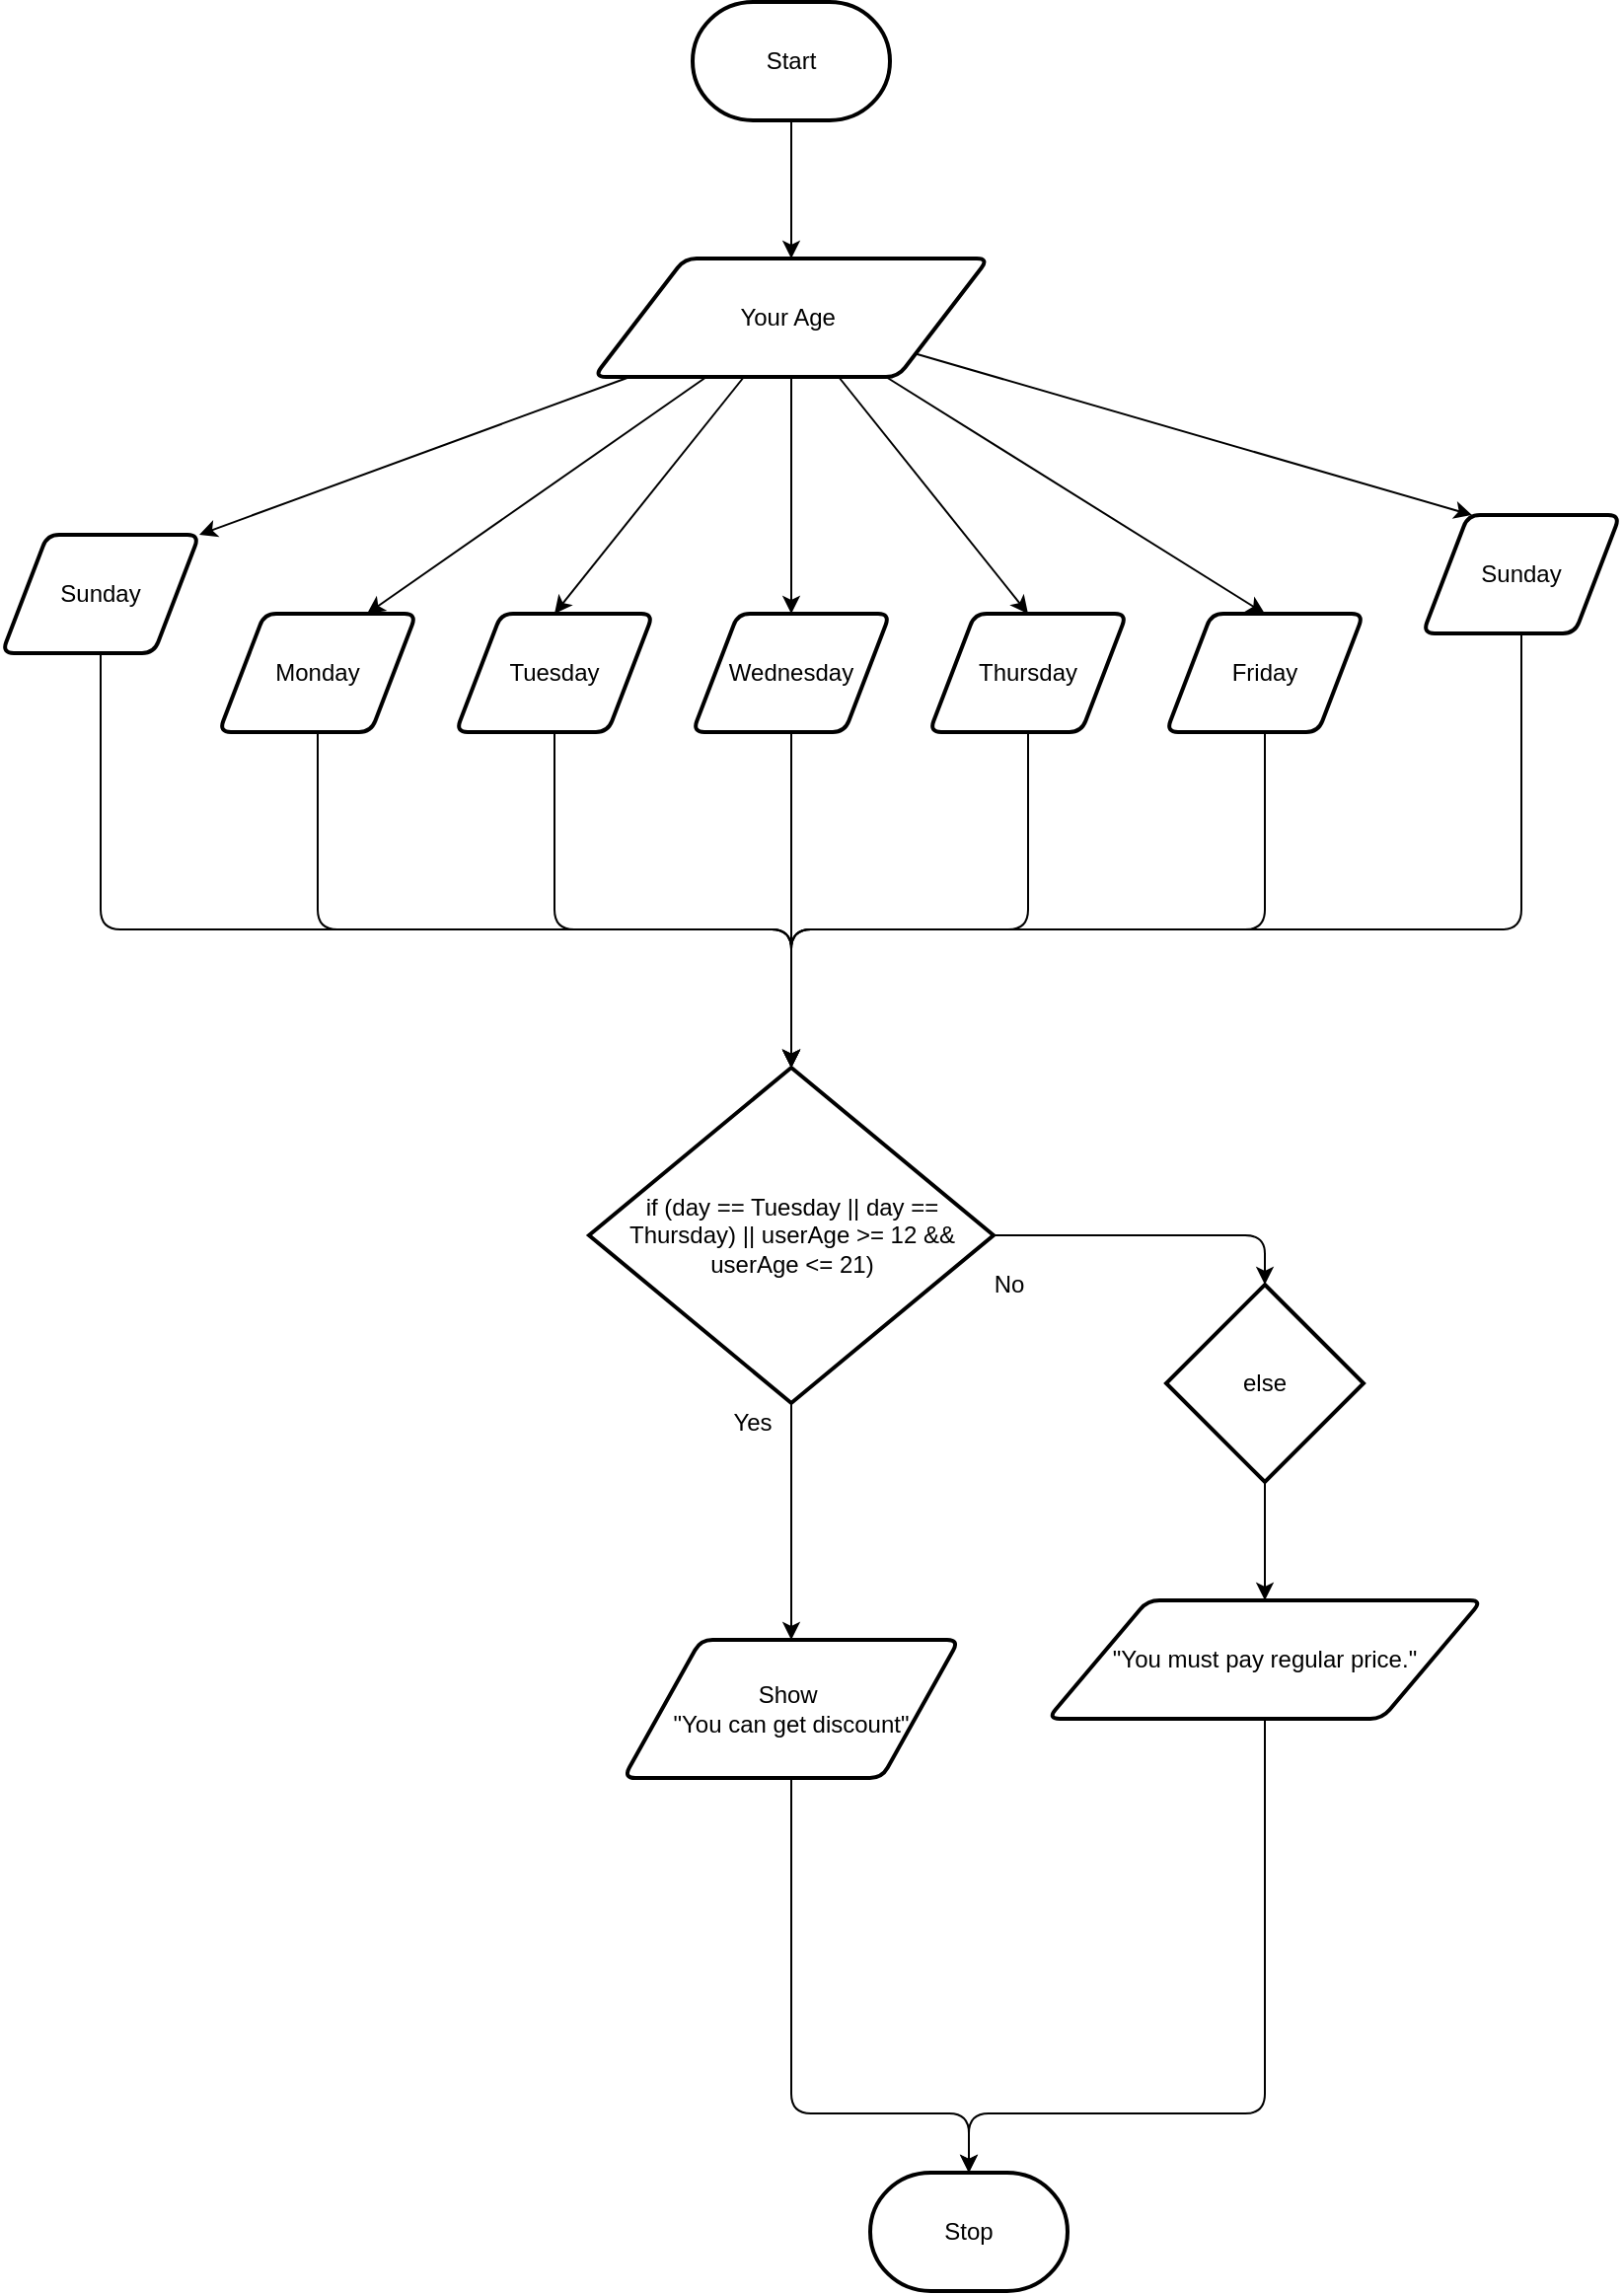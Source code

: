 <mxfile>
    <diagram id="HIP3nbAZw_EuaXWnEj3U" name="Page-1">
        <mxGraphModel dx="3187" dy="1363" grid="1" gridSize="10" guides="1" tooltips="1" connect="1" arrows="1" fold="1" page="1" pageScale="1" pageWidth="850" pageHeight="1100" math="0" shadow="0">
            <root>
                <mxCell id="0"/>
                <mxCell id="1" parent="0"/>
                <mxCell id="5" value="" style="edgeStyle=none;html=1;fontColor=#000000;" edge="1" parent="1" source="2" target="4">
                    <mxGeometry relative="1" as="geometry"/>
                </mxCell>
                <mxCell id="2" value="&lt;font&gt;Start&lt;/font&gt;" style="strokeWidth=2;html=1;shape=mxgraph.flowchart.terminator;whiteSpace=wrap;fontColor=#000000;" parent="1" vertex="1">
                    <mxGeometry x="180" y="130" width="100" height="60" as="geometry"/>
                </mxCell>
                <mxCell id="3" value="&lt;font&gt;Stop&lt;/font&gt;" style="strokeWidth=2;html=1;shape=mxgraph.flowchart.terminator;whiteSpace=wrap;fontColor=#000000;" parent="1" vertex="1">
                    <mxGeometry x="270" y="1230" width="100" height="60" as="geometry"/>
                </mxCell>
                <mxCell id="16" style="edgeStyle=none;html=1;entryX=1;entryY=0;entryDx=0;entryDy=0;fontColor=#000000;" edge="1" parent="1" source="4" target="9">
                    <mxGeometry relative="1" as="geometry"/>
                </mxCell>
                <mxCell id="17" style="edgeStyle=none;html=1;entryX=0.25;entryY=0;entryDx=0;entryDy=0;fontColor=#000000;" edge="1" parent="1" source="4" target="15">
                    <mxGeometry relative="1" as="geometry"/>
                </mxCell>
                <mxCell id="18" style="edgeStyle=none;html=1;entryX=0.75;entryY=0;entryDx=0;entryDy=0;fontColor=#000000;" edge="1" parent="1" source="4" target="10">
                    <mxGeometry relative="1" as="geometry"/>
                </mxCell>
                <mxCell id="19" style="edgeStyle=none;html=1;entryX=0.5;entryY=0;entryDx=0;entryDy=0;fontColor=#000000;" edge="1" parent="1" source="4" target="14">
                    <mxGeometry relative="1" as="geometry"/>
                </mxCell>
                <mxCell id="20" style="edgeStyle=none;html=1;entryX=0.5;entryY=0;entryDx=0;entryDy=0;fontColor=#000000;" edge="1" parent="1" source="4" target="11">
                    <mxGeometry relative="1" as="geometry"/>
                </mxCell>
                <mxCell id="21" style="edgeStyle=none;html=1;entryX=0.5;entryY=0;entryDx=0;entryDy=0;fontColor=#000000;" edge="1" parent="1" source="4" target="13">
                    <mxGeometry relative="1" as="geometry"/>
                </mxCell>
                <mxCell id="22" style="edgeStyle=none;html=1;entryX=0.5;entryY=0;entryDx=0;entryDy=0;fontColor=#000000;" edge="1" parent="1" source="4" target="12">
                    <mxGeometry relative="1" as="geometry"/>
                </mxCell>
                <mxCell id="4" value="&lt;font&gt;Your Age&amp;nbsp;&lt;/font&gt;" style="shape=parallelogram;html=1;strokeWidth=2;perimeter=parallelogramPerimeter;whiteSpace=wrap;rounded=1;arcSize=12;size=0.23;fontColor=#000000;" vertex="1" parent="1">
                    <mxGeometry x="130" y="260" width="200" height="60" as="geometry"/>
                </mxCell>
                <mxCell id="24" style="edgeStyle=none;html=1;entryX=0.5;entryY=0;entryDx=0;entryDy=0;entryPerimeter=0;fontColor=#000000;" edge="1" parent="1" source="9" target="33">
                    <mxGeometry relative="1" as="geometry">
                        <mxPoint x="230" y="690" as="targetPoint"/>
                        <Array as="points">
                            <mxPoint x="-120" y="600"/>
                            <mxPoint x="230" y="600"/>
                        </Array>
                    </mxGeometry>
                </mxCell>
                <mxCell id="9" value="Sunday" style="shape=parallelogram;html=1;strokeWidth=2;perimeter=parallelogramPerimeter;whiteSpace=wrap;rounded=1;arcSize=12;size=0.23;fontColor=#000000;" vertex="1" parent="1">
                    <mxGeometry x="-170" y="400" width="100" height="60" as="geometry"/>
                </mxCell>
                <mxCell id="25" style="edgeStyle=none;html=1;entryX=0.5;entryY=0;entryDx=0;entryDy=0;entryPerimeter=0;fontColor=#000000;" edge="1" parent="1" source="10" target="33">
                    <mxGeometry relative="1" as="geometry">
                        <mxPoint x="230" y="690" as="targetPoint"/>
                        <Array as="points">
                            <mxPoint x="-10" y="600"/>
                            <mxPoint x="230" y="600"/>
                        </Array>
                    </mxGeometry>
                </mxCell>
                <mxCell id="10" value="Monday" style="shape=parallelogram;html=1;strokeWidth=2;perimeter=parallelogramPerimeter;whiteSpace=wrap;rounded=1;arcSize=12;size=0.23;fontColor=#000000;" vertex="1" parent="1">
                    <mxGeometry x="-60" y="440" width="100" height="60" as="geometry"/>
                </mxCell>
                <mxCell id="26" style="edgeStyle=none;html=1;entryX=0.5;entryY=0;entryDx=0;entryDy=0;entryPerimeter=0;fontColor=#000000;" edge="1" parent="1" source="11" target="33">
                    <mxGeometry relative="1" as="geometry">
                        <mxPoint x="230.0" y="640" as="targetPoint"/>
                        <Array as="points">
                            <mxPoint x="110" y="600"/>
                            <mxPoint x="230" y="600"/>
                        </Array>
                    </mxGeometry>
                </mxCell>
                <mxCell id="11" value="Tuesday" style="shape=parallelogram;html=1;strokeWidth=2;perimeter=parallelogramPerimeter;whiteSpace=wrap;rounded=1;arcSize=12;size=0.23;fontColor=#000000;" vertex="1" parent="1">
                    <mxGeometry x="60" y="440" width="100" height="60" as="geometry"/>
                </mxCell>
                <mxCell id="34" style="edgeStyle=none;html=1;entryX=0.5;entryY=0;entryDx=0;entryDy=0;entryPerimeter=0;fontColor=#000000;" edge="1" parent="1" source="12" target="33">
                    <mxGeometry relative="1" as="geometry"/>
                </mxCell>
                <mxCell id="12" value="Wednesday" style="shape=parallelogram;html=1;strokeWidth=2;perimeter=parallelogramPerimeter;whiteSpace=wrap;rounded=1;arcSize=12;size=0.23;fontColor=#000000;" vertex="1" parent="1">
                    <mxGeometry x="180" y="440" width="100" height="60" as="geometry"/>
                </mxCell>
                <mxCell id="37" style="edgeStyle=none;html=1;entryX=0.5;entryY=0;entryDx=0;entryDy=0;entryPerimeter=0;fontColor=#000000;" edge="1" parent="1" source="13" target="33">
                    <mxGeometry relative="1" as="geometry">
                        <Array as="points">
                            <mxPoint x="350" y="600"/>
                            <mxPoint x="230" y="600"/>
                        </Array>
                    </mxGeometry>
                </mxCell>
                <mxCell id="13" value="Thursday" style="shape=parallelogram;html=1;strokeWidth=2;perimeter=parallelogramPerimeter;whiteSpace=wrap;rounded=1;arcSize=12;size=0.23;fontColor=#000000;" vertex="1" parent="1">
                    <mxGeometry x="300" y="440" width="100" height="60" as="geometry"/>
                </mxCell>
                <mxCell id="36" style="edgeStyle=none;html=1;entryX=0.5;entryY=0;entryDx=0;entryDy=0;entryPerimeter=0;fontColor=#000000;" edge="1" parent="1" source="14" target="33">
                    <mxGeometry relative="1" as="geometry">
                        <Array as="points">
                            <mxPoint x="470" y="600"/>
                            <mxPoint x="230" y="600"/>
                        </Array>
                    </mxGeometry>
                </mxCell>
                <mxCell id="14" value="Friday" style="shape=parallelogram;html=1;strokeWidth=2;perimeter=parallelogramPerimeter;whiteSpace=wrap;rounded=1;arcSize=12;size=0.23;fontColor=#000000;" vertex="1" parent="1">
                    <mxGeometry x="420" y="440" width="100" height="60" as="geometry"/>
                </mxCell>
                <mxCell id="35" style="edgeStyle=none;html=1;entryX=0.5;entryY=0;entryDx=0;entryDy=0;entryPerimeter=0;fontColor=#000000;" edge="1" parent="1" source="15" target="33">
                    <mxGeometry relative="1" as="geometry">
                        <Array as="points">
                            <mxPoint x="600" y="600"/>
                            <mxPoint x="230" y="600"/>
                        </Array>
                    </mxGeometry>
                </mxCell>
                <mxCell id="15" value="Sunday" style="shape=parallelogram;html=1;strokeWidth=2;perimeter=parallelogramPerimeter;whiteSpace=wrap;rounded=1;arcSize=12;size=0.23;fontColor=#000000;" vertex="1" parent="1">
                    <mxGeometry x="550" y="390" width="100" height="60" as="geometry"/>
                </mxCell>
                <mxCell id="41" style="edgeStyle=none;html=1;fontColor=#000000;entryX=0.5;entryY=0;entryDx=0;entryDy=0;" edge="1" parent="1" source="33" target="43">
                    <mxGeometry relative="1" as="geometry">
                        <mxPoint x="230" y="920" as="targetPoint"/>
                    </mxGeometry>
                </mxCell>
                <mxCell id="44" style="edgeStyle=none;html=1;fontColor=#000000;entryX=0.5;entryY=0;entryDx=0;entryDy=0;entryPerimeter=0;" edge="1" parent="1" source="33" target="45">
                    <mxGeometry relative="1" as="geometry">
                        <mxPoint x="440" y="780" as="targetPoint"/>
                        <Array as="points">
                            <mxPoint x="470" y="755"/>
                        </Array>
                    </mxGeometry>
                </mxCell>
                <mxCell id="33" value="&lt;font&gt;if (day == Tuesday || day == Thursday) || userAge &amp;gt;= 12 &amp;amp;&amp;amp; userAge &amp;lt;= 21)&lt;/font&gt;" style="strokeWidth=2;html=1;shape=mxgraph.flowchart.decision;whiteSpace=wrap;fontColor=#000000;" vertex="1" parent="1">
                    <mxGeometry x="127.5" y="670" width="205" height="170" as="geometry"/>
                </mxCell>
                <mxCell id="40" value="&lt;font&gt;No&lt;/font&gt;" style="text;html=1;align=center;verticalAlign=middle;resizable=0;points=[];autosize=1;strokeColor=none;fillColor=none;fontColor=#000000;" vertex="1" parent="1">
                    <mxGeometry x="320" y="765" width="40" height="30" as="geometry"/>
                </mxCell>
                <mxCell id="42" value="&lt;font&gt;Yes&lt;/font&gt;" style="text;html=1;align=center;verticalAlign=middle;resizable=0;points=[];autosize=1;strokeColor=none;fillColor=none;fontColor=#000000;" vertex="1" parent="1">
                    <mxGeometry x="190" y="835" width="40" height="30" as="geometry"/>
                </mxCell>
                <mxCell id="48" style="edgeStyle=none;html=1;entryX=0.5;entryY=0;entryDx=0;entryDy=0;entryPerimeter=0;fontColor=#000000;" edge="1" parent="1" source="43" target="3">
                    <mxGeometry relative="1" as="geometry">
                        <Array as="points">
                            <mxPoint x="230" y="1200"/>
                            <mxPoint x="320" y="1200"/>
                        </Array>
                    </mxGeometry>
                </mxCell>
                <mxCell id="43" value="&lt;font&gt;Show&amp;nbsp;&lt;br&gt;&quot;You can get discount&quot;&lt;/font&gt;" style="shape=parallelogram;html=1;strokeWidth=2;perimeter=parallelogramPerimeter;whiteSpace=wrap;rounded=1;arcSize=12;size=0.23;fontColor=#000000;" vertex="1" parent="1">
                    <mxGeometry x="145" y="960" width="170" height="70" as="geometry"/>
                </mxCell>
                <mxCell id="47" style="edgeStyle=none;html=1;entryX=0.5;entryY=0;entryDx=0;entryDy=0;fontColor=#000000;" edge="1" parent="1" source="45" target="46">
                    <mxGeometry relative="1" as="geometry"/>
                </mxCell>
                <mxCell id="45" value="&lt;font&gt;else&lt;/font&gt;" style="strokeWidth=2;html=1;shape=mxgraph.flowchart.decision;whiteSpace=wrap;fontColor=#000000;" vertex="1" parent="1">
                    <mxGeometry x="420" y="780" width="100" height="100" as="geometry"/>
                </mxCell>
                <mxCell id="49" style="edgeStyle=none;html=1;entryX=0.5;entryY=0;entryDx=0;entryDy=0;entryPerimeter=0;fontColor=#000000;" edge="1" parent="1" source="46" target="3">
                    <mxGeometry relative="1" as="geometry">
                        <Array as="points">
                            <mxPoint x="470" y="1200"/>
                            <mxPoint x="320" y="1200"/>
                        </Array>
                    </mxGeometry>
                </mxCell>
                <mxCell id="46" value="&lt;font&gt;&quot;You must pay regular price.&quot;&lt;/font&gt;" style="shape=parallelogram;html=1;strokeWidth=2;perimeter=parallelogramPerimeter;whiteSpace=wrap;rounded=1;arcSize=12;size=0.23;fontColor=#000000;" vertex="1" parent="1">
                    <mxGeometry x="360" y="940" width="220" height="60" as="geometry"/>
                </mxCell>
            </root>
        </mxGraphModel>
    </diagram>
</mxfile>